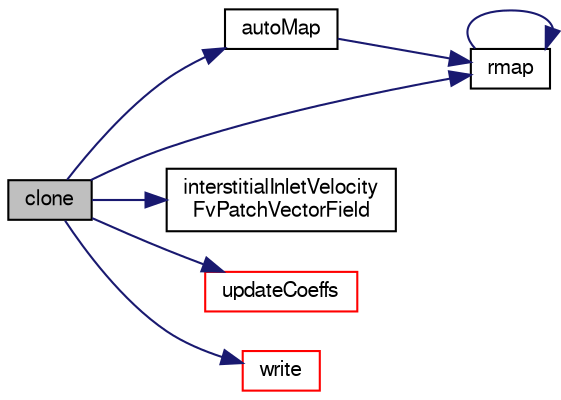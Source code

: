digraph "clone"
{
  bgcolor="transparent";
  edge [fontname="FreeSans",fontsize="10",labelfontname="FreeSans",labelfontsize="10"];
  node [fontname="FreeSans",fontsize="10",shape=record];
  rankdir="LR";
  Node22 [label="clone",height=0.2,width=0.4,color="black", fillcolor="grey75", style="filled", fontcolor="black"];
  Node22 -> Node23 [color="midnightblue",fontsize="10",style="solid",fontname="FreeSans"];
  Node23 [label="autoMap",height=0.2,width=0.4,color="black",URL="$a22150.html#a0ab0c43ce90d756c88dd81e3d0a9eef5",tooltip="Map (and resize as needed) from self given a mapping object. "];
  Node23 -> Node24 [color="midnightblue",fontsize="10",style="solid",fontname="FreeSans"];
  Node24 [label="rmap",height=0.2,width=0.4,color="black",URL="$a22150.html#a4fe41b169c41bfcd4311c1d1e27a96ed",tooltip="Reverse map the given fvPatchField onto this fvPatchField. "];
  Node24 -> Node24 [color="midnightblue",fontsize="10",style="solid",fontname="FreeSans"];
  Node22 -> Node25 [color="midnightblue",fontsize="10",style="solid",fontname="FreeSans"];
  Node25 [label="interstitialInletVelocity\lFvPatchVectorField",height=0.2,width=0.4,color="black",URL="$a22150.html#ae07403272c003e96cf013c503944cf03",tooltip="Construct from patch and internal field. "];
  Node22 -> Node24 [color="midnightblue",fontsize="10",style="solid",fontname="FreeSans"];
  Node22 -> Node26 [color="midnightblue",fontsize="10",style="solid",fontname="FreeSans"];
  Node26 [label="updateCoeffs",height=0.2,width=0.4,color="red",URL="$a22150.html#a7e24eafac629d3733181cd942d4c902f",tooltip="Update the coefficients associated with the patch field. "];
  Node22 -> Node28 [color="midnightblue",fontsize="10",style="solid",fontname="FreeSans"];
  Node28 [label="write",height=0.2,width=0.4,color="red",URL="$a22150.html#a293fdfec8bdfbd5c3913ab4c9f3454ff",tooltip="Write. "];
}
